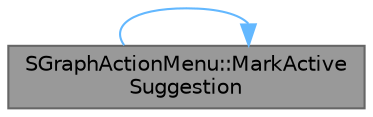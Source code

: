 digraph "SGraphActionMenu::MarkActiveSuggestion"
{
 // INTERACTIVE_SVG=YES
 // LATEX_PDF_SIZE
  bgcolor="transparent";
  edge [fontname=Helvetica,fontsize=10,labelfontname=Helvetica,labelfontsize=10];
  node [fontname=Helvetica,fontsize=10,shape=box,height=0.2,width=0.4];
  rankdir="LR";
  Node1 [id="Node000001",label="SGraphActionMenu::MarkActive\lSuggestion",height=0.2,width=0.4,color="gray40", fillcolor="grey60", style="filled", fontcolor="black",tooltip="Change the selection to reflect the active suggestion."];
  Node1 -> Node1 [id="edge1_Node000001_Node000001",color="steelblue1",style="solid",tooltip=" "];
}

